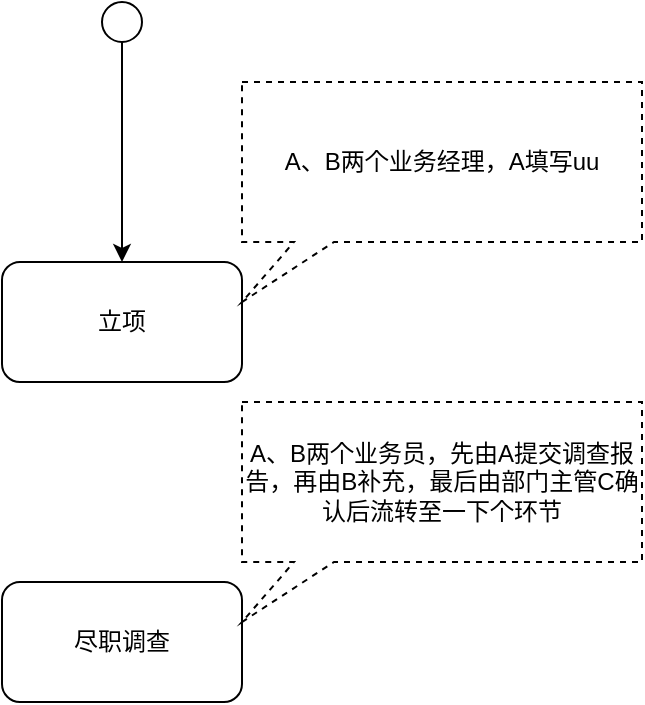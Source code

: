 <mxfile version="20.8.16" type="github"><diagram name="第 1 页" id="ElzLk9xlhmKX2nh8JI6h"><mxGraphModel dx="1434" dy="803" grid="1" gridSize="10" guides="1" tooltips="1" connect="1" arrows="1" fold="1" page="1" pageScale="1" pageWidth="827" pageHeight="1169" math="0" shadow="0"><root><mxCell id="0"/><mxCell id="1" parent="0"/><mxCell id="QjYDYrKZbFn_NVAzt5Rb-3" value="" style="edgeStyle=orthogonalEdgeStyle;rounded=0;orthogonalLoop=1;jettySize=auto;html=1;" edge="1" parent="1" source="QjYDYrKZbFn_NVAzt5Rb-1" target="QjYDYrKZbFn_NVAzt5Rb-2"><mxGeometry relative="1" as="geometry"/></mxCell><mxCell id="QjYDYrKZbFn_NVAzt5Rb-1" value="" style="ellipse;whiteSpace=wrap;html=1;aspect=fixed;" vertex="1" parent="1"><mxGeometry x="90" y="50" width="20" height="20" as="geometry"/></mxCell><mxCell id="QjYDYrKZbFn_NVAzt5Rb-2" value="立项" style="rounded=1;whiteSpace=wrap;html=1;" vertex="1" parent="1"><mxGeometry x="40" y="180" width="120" height="60" as="geometry"/></mxCell><mxCell id="QjYDYrKZbFn_NVAzt5Rb-4" value="A、B两个业务经理，A填写uu" style="shape=callout;whiteSpace=wrap;html=1;perimeter=calloutPerimeter;position2=0;size=30;position=0.13;dashed=1;" vertex="1" parent="1"><mxGeometry x="160" y="90" width="200" height="110" as="geometry"/></mxCell><mxCell id="QjYDYrKZbFn_NVAzt5Rb-5" value="尽职调查" style="rounded=1;whiteSpace=wrap;html=1;" vertex="1" parent="1"><mxGeometry x="40" y="340" width="120" height="60" as="geometry"/></mxCell><mxCell id="QjYDYrKZbFn_NVAzt5Rb-6" value="A、B两个业务员，先由A提交调查报告，再由B补充，最后由部门主管C确认后流转至一下个环节" style="shape=callout;whiteSpace=wrap;html=1;perimeter=calloutPerimeter;position2=0;size=30;position=0.13;dashed=1;" vertex="1" parent="1"><mxGeometry x="160" y="250" width="200" height="110" as="geometry"/></mxCell></root></mxGraphModel></diagram></mxfile>